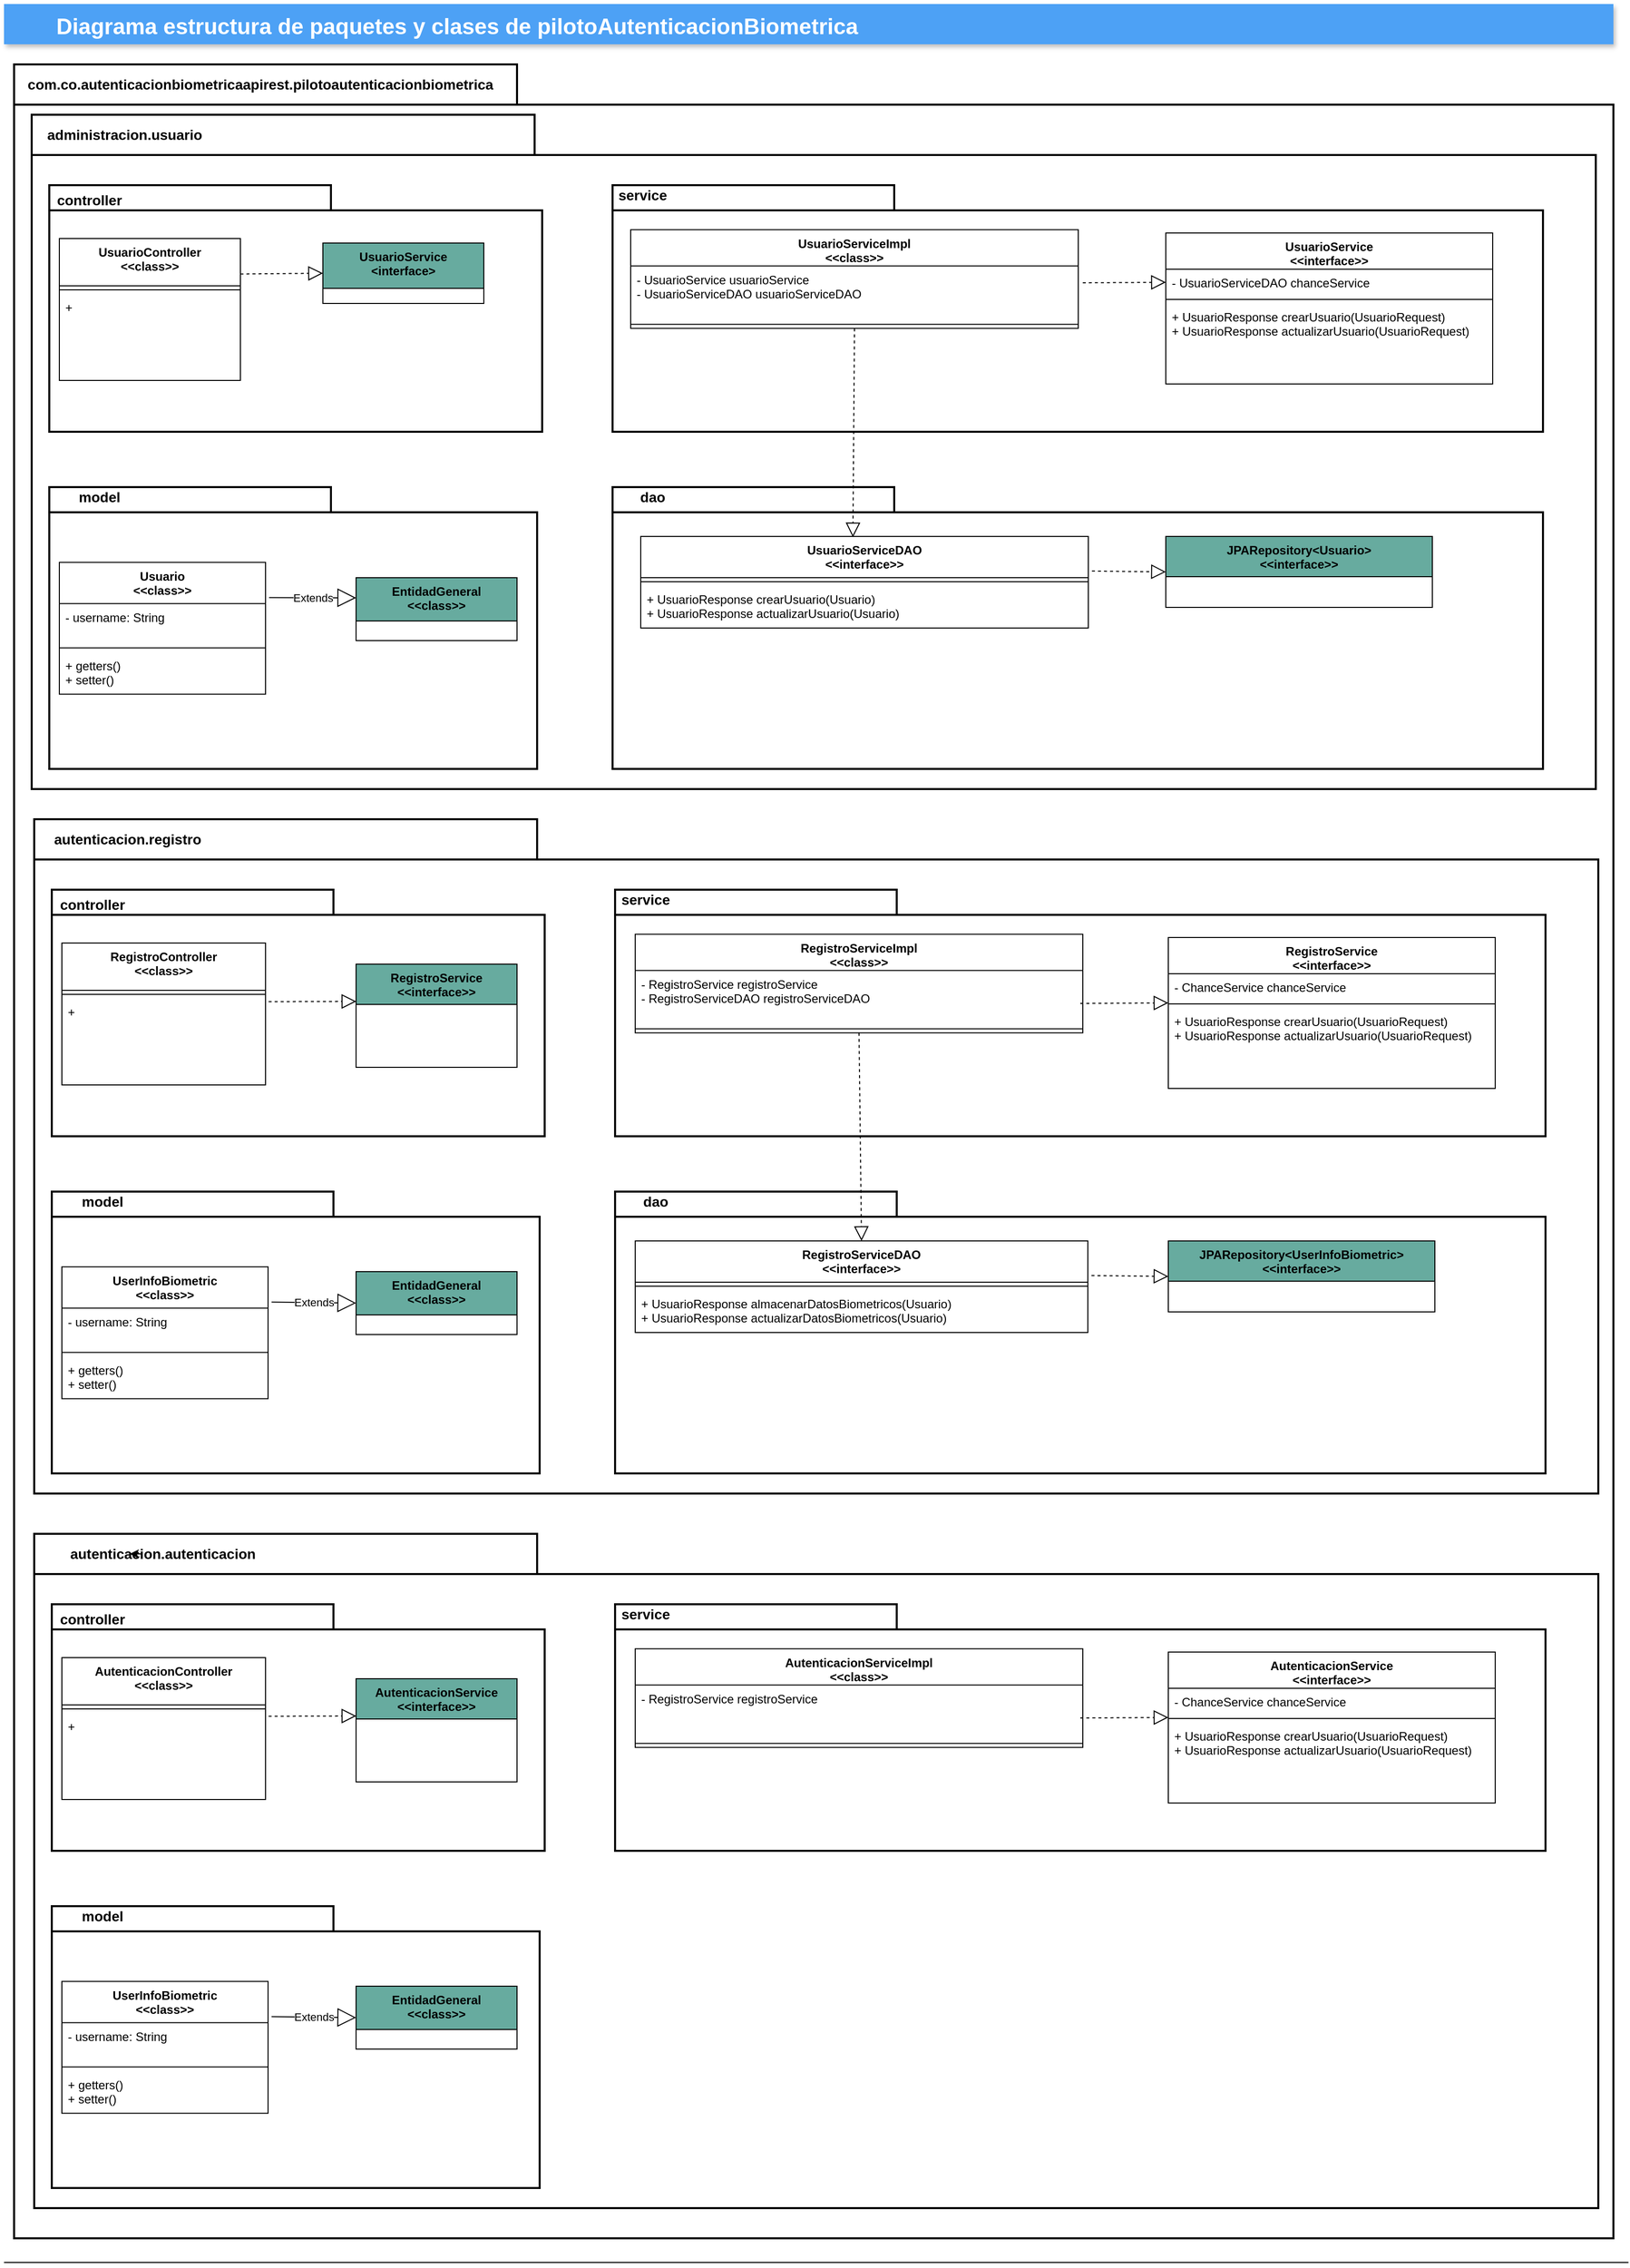 <mxfile version="15.0.3" type="github">
  <diagram id="C5RBs43oDa-KdzZeNtuy" name="Page-1">
    <mxGraphModel dx="2274" dy="750" grid="1" gridSize="10" guides="1" tooltips="1" connect="1" arrows="1" fold="1" page="1" pageScale="1" pageWidth="827" pageHeight="1169" math="0" shadow="0">
      <root>
        <mxCell id="WIyWlLk6GJQsqaUBKTNV-0" />
        <mxCell id="WIyWlLk6GJQsqaUBKTNV-1" parent="WIyWlLk6GJQsqaUBKTNV-0" />
        <mxCell id="ZkG7YZKgN6aRXEiA2xdE-0" value="" style="shape=folder;tabWidth=500;tabHeight=40;tabPosition=left;strokeWidth=2;html=1;whiteSpace=wrap;align=center;" vertex="1" parent="WIyWlLk6GJQsqaUBKTNV-1">
          <mxGeometry x="-800" y="90" width="1590" height="2160" as="geometry" />
        </mxCell>
        <mxCell id="ZkG7YZKgN6aRXEiA2xdE-43" value="" style="shape=folder;tabWidth=500;tabHeight=40;tabPosition=left;strokeWidth=2;html=1;whiteSpace=wrap;align=center;" vertex="1" parent="WIyWlLk6GJQsqaUBKTNV-1">
          <mxGeometry x="-782.5" y="140" width="1555" height="670" as="geometry" />
        </mxCell>
        <mxCell id="ZkG7YZKgN6aRXEiA2xdE-1" value="&lt;b&gt;&lt;font style=&quot;font-size: 14px&quot;&gt;com.&lt;/font&gt;&lt;/b&gt;&lt;font&gt;&lt;b style=&quot;font-size: 14px&quot;&gt;co.autenticacionbiometricaapirest.&lt;/b&gt;&lt;span style=&quot;font-size: 14px&quot;&gt;&lt;b&gt;pilotoautenticacionbiometrica&lt;/b&gt;&lt;/span&gt;&lt;/font&gt;" style="text;html=1;strokeColor=none;fillColor=none;align=center;verticalAlign=middle;whiteSpace=wrap;rounded=0;" vertex="1" parent="WIyWlLk6GJQsqaUBKTNV-1">
          <mxGeometry x="-575" y="100" width="40" height="20" as="geometry" />
        </mxCell>
        <mxCell id="ZkG7YZKgN6aRXEiA2xdE-2" value="" style="shape=folder;tabWidth=280;tabHeight=25;tabPosition=left;strokeWidth=2;html=1;whiteSpace=wrap;align=center;" vertex="1" parent="WIyWlLk6GJQsqaUBKTNV-1">
          <mxGeometry x="-765" y="210" width="490" height="245" as="geometry" />
        </mxCell>
        <mxCell id="ZkG7YZKgN6aRXEiA2xdE-3" value="&lt;b&gt;&lt;font style=&quot;font-size: 14px&quot;&gt;controller&lt;/font&gt;&lt;/b&gt;" style="text;html=1;strokeColor=none;fillColor=none;align=center;verticalAlign=middle;whiteSpace=wrap;rounded=0;" vertex="1" parent="WIyWlLk6GJQsqaUBKTNV-1">
          <mxGeometry x="-745" y="215" width="40" height="20" as="geometry" />
        </mxCell>
        <mxCell id="ZkG7YZKgN6aRXEiA2xdE-4" value="" style="shape=folder;tabWidth=280;tabHeight=25;tabPosition=left;strokeWidth=2;html=1;whiteSpace=wrap;align=center;" vertex="1" parent="WIyWlLk6GJQsqaUBKTNV-1">
          <mxGeometry x="-765" y="510" width="485" height="280" as="geometry" />
        </mxCell>
        <mxCell id="ZkG7YZKgN6aRXEiA2xdE-5" value="&lt;b&gt;&lt;font style=&quot;font-size: 14px&quot;&gt;model&lt;/font&gt;&lt;/b&gt;" style="text;html=1;strokeColor=none;fillColor=none;align=center;verticalAlign=middle;whiteSpace=wrap;rounded=0;" vertex="1" parent="WIyWlLk6GJQsqaUBKTNV-1">
          <mxGeometry x="-735" y="510" width="40" height="20" as="geometry" />
        </mxCell>
        <mxCell id="ZkG7YZKgN6aRXEiA2xdE-6" value="" style="shape=folder;tabWidth=280;tabHeight=25;tabPosition=left;strokeWidth=2;html=1;whiteSpace=wrap;align=center;" vertex="1" parent="WIyWlLk6GJQsqaUBKTNV-1">
          <mxGeometry x="-205" y="210" width="925" height="245" as="geometry" />
        </mxCell>
        <mxCell id="ZkG7YZKgN6aRXEiA2xdE-7" value="&lt;b&gt;&lt;font style=&quot;font-size: 14px&quot;&gt;service&lt;/font&gt;&lt;/b&gt;" style="text;html=1;strokeColor=none;fillColor=none;align=center;verticalAlign=middle;whiteSpace=wrap;rounded=0;" vertex="1" parent="WIyWlLk6GJQsqaUBKTNV-1">
          <mxGeometry x="-195" y="210" width="40" height="20" as="geometry" />
        </mxCell>
        <mxCell id="ZkG7YZKgN6aRXEiA2xdE-8" value="" style="shape=folder;tabWidth=280;tabHeight=25;tabPosition=left;strokeWidth=2;html=1;whiteSpace=wrap;align=center;" vertex="1" parent="WIyWlLk6GJQsqaUBKTNV-1">
          <mxGeometry x="-205" y="510" width="925" height="280" as="geometry" />
        </mxCell>
        <mxCell id="ZkG7YZKgN6aRXEiA2xdE-9" value="&lt;b&gt;&lt;font style=&quot;font-size: 14px&quot;&gt;dao&lt;/font&gt;&lt;/b&gt;" style="text;html=1;strokeColor=none;fillColor=none;align=center;verticalAlign=middle;whiteSpace=wrap;rounded=0;" vertex="1" parent="WIyWlLk6GJQsqaUBKTNV-1">
          <mxGeometry x="-185" y="510" width="40" height="20" as="geometry" />
        </mxCell>
        <mxCell id="ZkG7YZKgN6aRXEiA2xdE-10" value="UsuarioController&#xa;&lt;&lt;class&gt;&gt;" style="swimlane;fontStyle=1;align=center;verticalAlign=top;childLayout=stackLayout;horizontal=1;startSize=47;horizontalStack=0;resizeParent=1;resizeParentMax=0;resizeLast=0;collapsible=1;marginBottom=0;" vertex="1" parent="WIyWlLk6GJQsqaUBKTNV-1">
          <mxGeometry x="-755" y="263" width="180" height="141" as="geometry" />
        </mxCell>
        <mxCell id="ZkG7YZKgN6aRXEiA2xdE-11" value="" style="line;strokeWidth=1;fillColor=none;align=left;verticalAlign=middle;spacingTop=-1;spacingLeft=3;spacingRight=3;rotatable=0;labelPosition=right;points=[];portConstraint=eastwest;" vertex="1" parent="ZkG7YZKgN6aRXEiA2xdE-10">
          <mxGeometry y="47" width="180" height="8" as="geometry" />
        </mxCell>
        <mxCell id="ZkG7YZKgN6aRXEiA2xdE-12" value="+" style="text;strokeColor=none;fillColor=none;align=left;verticalAlign=top;spacingLeft=4;spacingRight=4;overflow=hidden;rotatable=0;points=[[0,0.5],[1,0.5]];portConstraint=eastwest;" vertex="1" parent="ZkG7YZKgN6aRXEiA2xdE-10">
          <mxGeometry y="55" width="180" height="86" as="geometry" />
        </mxCell>
        <mxCell id="ZkG7YZKgN6aRXEiA2xdE-14" value="UsuarioService&#xa;&lt;interface&gt;" style="swimlane;fontStyle=1;align=center;verticalAlign=top;childLayout=stackLayout;horizontal=1;startSize=45;horizontalStack=0;resizeParent=1;resizeParentMax=0;resizeLast=0;collapsible=1;marginBottom=0;fillColor=#67AB9F;" vertex="1" parent="WIyWlLk6GJQsqaUBKTNV-1">
          <mxGeometry x="-493" y="267.5" width="160" height="60" as="geometry" />
        </mxCell>
        <mxCell id="ZkG7YZKgN6aRXEiA2xdE-18" value="Extends" style="endArrow=block;endSize=16;endFill=0;html=1;entryX=0;entryY=0.5;entryDx=0;entryDy=0;exitX=1.017;exitY=0.267;exitDx=0;exitDy=0;exitPerimeter=0;startArrow=none;" edge="1" parent="WIyWlLk6GJQsqaUBKTNV-1" source="ZkG7YZKgN6aRXEiA2xdE-54">
          <mxGeometry width="160" relative="1" as="geometry">
            <mxPoint x="-571.94" y="640.282" as="sourcePoint" />
            <mxPoint x="-460" y="620" as="targetPoint" />
          </mxGeometry>
        </mxCell>
        <mxCell id="ZkG7YZKgN6aRXEiA2xdE-27" value="UsuarioServiceImpl&#xa;&lt;&lt;class&gt;&gt;" style="swimlane;fontStyle=1;align=center;verticalAlign=top;childLayout=stackLayout;horizontal=1;startSize=36;horizontalStack=0;resizeParent=1;resizeParentMax=0;resizeLast=0;collapsible=1;marginBottom=0;fillColor=#FFFFFF;" vertex="1" parent="WIyWlLk6GJQsqaUBKTNV-1">
          <mxGeometry x="-187" y="254.25" width="445" height="98" as="geometry" />
        </mxCell>
        <mxCell id="ZkG7YZKgN6aRXEiA2xdE-28" value="- UsuarioService usuarioService&#xa;- UsuarioServiceDAO usuarioServiceDAO" style="text;strokeColor=none;fillColor=none;align=left;verticalAlign=top;spacingLeft=4;spacingRight=4;overflow=hidden;rotatable=0;points=[[0,0.5],[1,0.5]];portConstraint=eastwest;" vertex="1" parent="ZkG7YZKgN6aRXEiA2xdE-27">
          <mxGeometry y="36" width="445" height="54" as="geometry" />
        </mxCell>
        <mxCell id="ZkG7YZKgN6aRXEiA2xdE-29" value="" style="line;strokeWidth=1;fillColor=none;align=left;verticalAlign=middle;spacingTop=-1;spacingLeft=3;spacingRight=3;rotatable=0;labelPosition=right;points=[];portConstraint=eastwest;" vertex="1" parent="ZkG7YZKgN6aRXEiA2xdE-27">
          <mxGeometry y="90" width="445" height="8" as="geometry" />
        </mxCell>
        <mxCell id="ZkG7YZKgN6aRXEiA2xdE-33" value="Diagrama estructura de paquetes y clases de pilotoAutenticacionBiometrica" style="fillColor=#4DA1F5;strokeColor=none;shadow=1;gradientColor=none;fontSize=22;align=left;spacingLeft=50;fontColor=#ffffff;fontStyle=1" vertex="1" parent="WIyWlLk6GJQsqaUBKTNV-1">
          <mxGeometry x="-810" y="30" width="1600" height="40" as="geometry" />
        </mxCell>
        <mxCell id="ZkG7YZKgN6aRXEiA2xdE-34" value="" style="line;strokeWidth=1;fillColor=none;align=left;verticalAlign=middle;spacingTop=-1;spacingLeft=3;spacingRight=3;rotatable=0;labelPosition=right;points=[];portConstraint=eastwest;" vertex="1" parent="WIyWlLk6GJQsqaUBKTNV-1">
          <mxGeometry x="-810" y="2270" width="1615" height="8" as="geometry" />
        </mxCell>
        <mxCell id="ZkG7YZKgN6aRXEiA2xdE-35" value="UsuarioServiceDAO&#xa;&lt;&lt;interface&gt;&gt;" style="swimlane;fontStyle=1;align=center;verticalAlign=top;childLayout=stackLayout;horizontal=1;startSize=41;horizontalStack=0;resizeParent=1;resizeParentMax=0;resizeLast=0;collapsible=1;marginBottom=0;fillColor=#FFFFFF;" vertex="1" parent="WIyWlLk6GJQsqaUBKTNV-1">
          <mxGeometry x="-177" y="559" width="445" height="91" as="geometry" />
        </mxCell>
        <mxCell id="ZkG7YZKgN6aRXEiA2xdE-37" value="" style="line;strokeWidth=1;fillColor=none;align=left;verticalAlign=middle;spacingTop=-1;spacingLeft=3;spacingRight=3;rotatable=0;labelPosition=right;points=[];portConstraint=eastwest;" vertex="1" parent="ZkG7YZKgN6aRXEiA2xdE-35">
          <mxGeometry y="41" width="445" height="8" as="geometry" />
        </mxCell>
        <mxCell id="ZkG7YZKgN6aRXEiA2xdE-38" value="+ UsuarioResponse crearUsuario(Usuario)&#xa;+ UsuarioResponse actualizarUsuario(Usuario)" style="text;strokeColor=none;fillColor=none;align=left;verticalAlign=top;spacingLeft=4;spacingRight=4;overflow=hidden;rotatable=0;points=[[0,0.5],[1,0.5]];portConstraint=eastwest;" vertex="1" parent="ZkG7YZKgN6aRXEiA2xdE-35">
          <mxGeometry y="49" width="445" height="42" as="geometry" />
        </mxCell>
        <mxCell id="ZkG7YZKgN6aRXEiA2xdE-40" value="JPARepository&lt;Usuario&gt;&#xa;&lt;&lt;interface&gt;&gt;" style="swimlane;fontStyle=1;align=center;verticalAlign=top;childLayout=stackLayout;horizontal=1;startSize=40;horizontalStack=0;resizeParent=1;resizeParentMax=0;resizeLast=0;collapsible=1;marginBottom=0;fillColor=#67AB9F;" vertex="1" parent="WIyWlLk6GJQsqaUBKTNV-1">
          <mxGeometry x="345" y="559" width="265" height="70.5" as="geometry" />
        </mxCell>
        <mxCell id="ZkG7YZKgN6aRXEiA2xdE-44" value="&lt;span style=&quot;font-size: 14px&quot;&gt;&lt;b&gt;administracion.usuario&lt;/b&gt;&lt;/span&gt;" style="text;html=1;strokeColor=none;fillColor=none;align=center;verticalAlign=middle;whiteSpace=wrap;rounded=0;" vertex="1" parent="WIyWlLk6GJQsqaUBKTNV-1">
          <mxGeometry x="-710" y="150" width="40" height="20" as="geometry" />
        </mxCell>
        <mxCell id="ZkG7YZKgN6aRXEiA2xdE-48" value="" style="endArrow=block;dashed=1;endFill=0;endSize=12;html=1;exitX=1.01;exitY=0.31;exitDx=0;exitDy=0;entryX=0;entryY=0.5;entryDx=0;entryDy=0;exitPerimeter=0;" edge="1" parent="WIyWlLk6GJQsqaUBKTNV-1" source="ZkG7YZKgN6aRXEiA2xdE-28" target="ZkG7YZKgN6aRXEiA2xdE-50">
          <mxGeometry width="160" relative="1" as="geometry">
            <mxPoint x="380" y="350" as="sourcePoint" />
            <mxPoint x="370" y="320" as="targetPoint" />
          </mxGeometry>
        </mxCell>
        <mxCell id="ZkG7YZKgN6aRXEiA2xdE-49" value="UsuarioService&#xa;&lt;&lt;interface&gt;&gt;" style="swimlane;fontStyle=1;align=center;verticalAlign=top;childLayout=stackLayout;horizontal=1;startSize=36;horizontalStack=0;resizeParent=1;resizeParentMax=0;resizeLast=0;collapsible=1;marginBottom=0;fillColor=#FFFFFF;" vertex="1" parent="WIyWlLk6GJQsqaUBKTNV-1">
          <mxGeometry x="345" y="257.5" width="325" height="150" as="geometry" />
        </mxCell>
        <mxCell id="ZkG7YZKgN6aRXEiA2xdE-50" value="- UsuarioServiceDAO chanceService" style="text;strokeColor=none;fillColor=none;align=left;verticalAlign=top;spacingLeft=4;spacingRight=4;overflow=hidden;rotatable=0;points=[[0,0.5],[1,0.5]];portConstraint=eastwest;" vertex="1" parent="ZkG7YZKgN6aRXEiA2xdE-49">
          <mxGeometry y="36" width="325" height="26" as="geometry" />
        </mxCell>
        <mxCell id="ZkG7YZKgN6aRXEiA2xdE-51" value="" style="line;strokeWidth=1;fillColor=none;align=left;verticalAlign=middle;spacingTop=-1;spacingLeft=3;spacingRight=3;rotatable=0;labelPosition=right;points=[];portConstraint=eastwest;" vertex="1" parent="ZkG7YZKgN6aRXEiA2xdE-49">
          <mxGeometry y="62" width="325" height="8" as="geometry" />
        </mxCell>
        <mxCell id="ZkG7YZKgN6aRXEiA2xdE-52" value="+ UsuarioResponse crearUsuario(UsuarioRequest)&#xa;+ UsuarioResponse actualizarUsuario(UsuarioRequest)" style="text;strokeColor=none;fillColor=none;align=left;verticalAlign=top;spacingLeft=4;spacingRight=4;overflow=hidden;rotatable=0;points=[[0,0.5],[1,0.5]];portConstraint=eastwest;" vertex="1" parent="ZkG7YZKgN6aRXEiA2xdE-49">
          <mxGeometry y="70" width="325" height="80" as="geometry" />
        </mxCell>
        <mxCell id="ZkG7YZKgN6aRXEiA2xdE-53" value="" style="endArrow=block;dashed=1;endFill=0;endSize=12;html=1;exitX=1.008;exitY=0.378;exitDx=0;exitDy=0;entryX=0;entryY=0.5;entryDx=0;entryDy=0;exitPerimeter=0;" edge="1" parent="WIyWlLk6GJQsqaUBKTNV-1" source="ZkG7YZKgN6aRXEiA2xdE-35" target="ZkG7YZKgN6aRXEiA2xdE-40">
          <mxGeometry width="160" relative="1" as="geometry">
            <mxPoint x="260" y="620" as="sourcePoint" />
            <mxPoint x="375" y="586.88" as="targetPoint" />
          </mxGeometry>
        </mxCell>
        <mxCell id="ZkG7YZKgN6aRXEiA2xdE-54" value="Usuario&#xa;&lt;&lt;class&gt;&gt;" style="swimlane;fontStyle=1;align=center;verticalAlign=top;childLayout=stackLayout;horizontal=1;startSize=41;horizontalStack=0;resizeParent=1;resizeParentMax=0;resizeLast=0;collapsible=1;marginBottom=0;fillColor=#FFFFFF;" vertex="1" parent="WIyWlLk6GJQsqaUBKTNV-1">
          <mxGeometry x="-755" y="584.75" width="205" height="131" as="geometry" />
        </mxCell>
        <mxCell id="ZkG7YZKgN6aRXEiA2xdE-55" value="- username: String" style="text;strokeColor=none;fillColor=none;align=left;verticalAlign=top;spacingLeft=4;spacingRight=4;overflow=hidden;rotatable=0;points=[[0,0.5],[1,0.5]];portConstraint=eastwest;" vertex="1" parent="ZkG7YZKgN6aRXEiA2xdE-54">
          <mxGeometry y="41" width="205" height="40" as="geometry" />
        </mxCell>
        <mxCell id="ZkG7YZKgN6aRXEiA2xdE-56" value="" style="line;strokeWidth=1;fillColor=none;align=left;verticalAlign=middle;spacingTop=-1;spacingLeft=3;spacingRight=3;rotatable=0;labelPosition=right;points=[];portConstraint=eastwest;" vertex="1" parent="ZkG7YZKgN6aRXEiA2xdE-54">
          <mxGeometry y="81" width="205" height="8" as="geometry" />
        </mxCell>
        <mxCell id="ZkG7YZKgN6aRXEiA2xdE-57" value="+ getters()&#xa;+ setter()" style="text;strokeColor=none;fillColor=none;align=left;verticalAlign=top;spacingLeft=4;spacingRight=4;overflow=hidden;rotatable=0;points=[[0,0.5],[1,0.5]];portConstraint=eastwest;" vertex="1" parent="ZkG7YZKgN6aRXEiA2xdE-54">
          <mxGeometry y="89" width="205" height="42" as="geometry" />
        </mxCell>
        <mxCell id="ZkG7YZKgN6aRXEiA2xdE-59" value="" style="shape=folder;tabWidth=500;tabHeight=40;tabPosition=left;strokeWidth=2;html=1;whiteSpace=wrap;align=center;" vertex="1" parent="WIyWlLk6GJQsqaUBKTNV-1">
          <mxGeometry x="-780" y="840" width="1555" height="670" as="geometry" />
        </mxCell>
        <mxCell id="ZkG7YZKgN6aRXEiA2xdE-60" value="" style="shape=folder;tabWidth=280;tabHeight=25;tabPosition=left;strokeWidth=2;html=1;whiteSpace=wrap;align=center;" vertex="1" parent="WIyWlLk6GJQsqaUBKTNV-1">
          <mxGeometry x="-762.5" y="910" width="490" height="245" as="geometry" />
        </mxCell>
        <mxCell id="ZkG7YZKgN6aRXEiA2xdE-61" value="&lt;b&gt;&lt;font style=&quot;font-size: 14px&quot;&gt;controller&lt;/font&gt;&lt;/b&gt;" style="text;html=1;strokeColor=none;fillColor=none;align=center;verticalAlign=middle;whiteSpace=wrap;rounded=0;" vertex="1" parent="WIyWlLk6GJQsqaUBKTNV-1">
          <mxGeometry x="-742.5" y="915" width="40" height="20" as="geometry" />
        </mxCell>
        <mxCell id="ZkG7YZKgN6aRXEiA2xdE-62" value="" style="shape=folder;tabWidth=280;tabHeight=25;tabPosition=left;strokeWidth=2;html=1;whiteSpace=wrap;align=center;" vertex="1" parent="WIyWlLk6GJQsqaUBKTNV-1">
          <mxGeometry x="-762.5" y="1210" width="485" height="280" as="geometry" />
        </mxCell>
        <mxCell id="ZkG7YZKgN6aRXEiA2xdE-63" value="&lt;b&gt;&lt;font style=&quot;font-size: 14px&quot;&gt;model&lt;/font&gt;&lt;/b&gt;" style="text;html=1;strokeColor=none;fillColor=none;align=center;verticalAlign=middle;whiteSpace=wrap;rounded=0;" vertex="1" parent="WIyWlLk6GJQsqaUBKTNV-1">
          <mxGeometry x="-732.5" y="1210" width="40" height="20" as="geometry" />
        </mxCell>
        <mxCell id="ZkG7YZKgN6aRXEiA2xdE-64" value="" style="shape=folder;tabWidth=280;tabHeight=25;tabPosition=left;strokeWidth=2;html=1;whiteSpace=wrap;align=center;" vertex="1" parent="WIyWlLk6GJQsqaUBKTNV-1">
          <mxGeometry x="-202.5" y="910" width="925" height="245" as="geometry" />
        </mxCell>
        <mxCell id="ZkG7YZKgN6aRXEiA2xdE-65" value="&lt;b&gt;&lt;font style=&quot;font-size: 14px&quot;&gt;service&lt;/font&gt;&lt;/b&gt;" style="text;html=1;strokeColor=none;fillColor=none;align=center;verticalAlign=middle;whiteSpace=wrap;rounded=0;" vertex="1" parent="WIyWlLk6GJQsqaUBKTNV-1">
          <mxGeometry x="-192.5" y="910" width="40" height="20" as="geometry" />
        </mxCell>
        <mxCell id="ZkG7YZKgN6aRXEiA2xdE-66" value="" style="shape=folder;tabWidth=280;tabHeight=25;tabPosition=left;strokeWidth=2;html=1;whiteSpace=wrap;align=center;" vertex="1" parent="WIyWlLk6GJQsqaUBKTNV-1">
          <mxGeometry x="-202.5" y="1210" width="925" height="280" as="geometry" />
        </mxCell>
        <mxCell id="ZkG7YZKgN6aRXEiA2xdE-67" value="&lt;b&gt;&lt;font style=&quot;font-size: 14px&quot;&gt;dao&lt;/font&gt;&lt;/b&gt;" style="text;html=1;strokeColor=none;fillColor=none;align=center;verticalAlign=middle;whiteSpace=wrap;rounded=0;" vertex="1" parent="WIyWlLk6GJQsqaUBKTNV-1">
          <mxGeometry x="-182.5" y="1210" width="40" height="20" as="geometry" />
        </mxCell>
        <mxCell id="ZkG7YZKgN6aRXEiA2xdE-68" value="RegistroController&#xa;&lt;&lt;class&gt;&gt;" style="swimlane;fontStyle=1;align=center;verticalAlign=top;childLayout=stackLayout;horizontal=1;startSize=47;horizontalStack=0;resizeParent=1;resizeParentMax=0;resizeLast=0;collapsible=1;marginBottom=0;" vertex="1" parent="WIyWlLk6GJQsqaUBKTNV-1">
          <mxGeometry x="-752.5" y="963" width="202.5" height="141" as="geometry" />
        </mxCell>
        <mxCell id="ZkG7YZKgN6aRXEiA2xdE-69" value="" style="line;strokeWidth=1;fillColor=none;align=left;verticalAlign=middle;spacingTop=-1;spacingLeft=3;spacingRight=3;rotatable=0;labelPosition=right;points=[];portConstraint=eastwest;" vertex="1" parent="ZkG7YZKgN6aRXEiA2xdE-68">
          <mxGeometry y="47" width="202.5" height="8" as="geometry" />
        </mxCell>
        <mxCell id="ZkG7YZKgN6aRXEiA2xdE-70" value="+" style="text;strokeColor=none;fillColor=none;align=left;verticalAlign=top;spacingLeft=4;spacingRight=4;overflow=hidden;rotatable=0;points=[[0,0.5],[1,0.5]];portConstraint=eastwest;" vertex="1" parent="ZkG7YZKgN6aRXEiA2xdE-68">
          <mxGeometry y="55" width="202.5" height="86" as="geometry" />
        </mxCell>
        <mxCell id="ZkG7YZKgN6aRXEiA2xdE-73" value="Extends" style="endArrow=block;endSize=16;endFill=0;html=1;entryX=0;entryY=0.5;entryDx=0;entryDy=0;exitX=1.017;exitY=0.267;exitDx=0;exitDy=0;exitPerimeter=0;startArrow=none;" edge="1" parent="WIyWlLk6GJQsqaUBKTNV-1" source="ZkG7YZKgN6aRXEiA2xdE-89" target="ZkG7YZKgN6aRXEiA2xdE-74">
          <mxGeometry width="160" relative="1" as="geometry">
            <mxPoint x="-569.44" y="1340.282" as="sourcePoint" />
            <mxPoint x="-441.5" y="1311.5" as="targetPoint" />
          </mxGeometry>
        </mxCell>
        <mxCell id="ZkG7YZKgN6aRXEiA2xdE-74" value="EntidadGeneral&#xa;&lt;&lt;class&gt;&gt;" style="swimlane;fontStyle=1;align=center;verticalAlign=top;childLayout=stackLayout;horizontal=1;startSize=43;horizontalStack=0;resizeParent=1;resizeParentMax=0;resizeLast=0;collapsible=1;marginBottom=0;fillColor=#67AB9F;" vertex="1" parent="WIyWlLk6GJQsqaUBKTNV-1">
          <mxGeometry x="-460" y="1289.5" width="160" height="62.5" as="geometry" />
        </mxCell>
        <mxCell id="ZkG7YZKgN6aRXEiA2xdE-75" value="RegistroServiceImpl&#xa;&lt;&lt;class&gt;&gt;" style="swimlane;fontStyle=1;align=center;verticalAlign=top;childLayout=stackLayout;horizontal=1;startSize=36;horizontalStack=0;resizeParent=1;resizeParentMax=0;resizeLast=0;collapsible=1;marginBottom=0;fillColor=#FFFFFF;" vertex="1" parent="WIyWlLk6GJQsqaUBKTNV-1">
          <mxGeometry x="-182.5" y="954.25" width="445" height="98" as="geometry" />
        </mxCell>
        <mxCell id="ZkG7YZKgN6aRXEiA2xdE-76" value="- RegistroService registroService&#xa;- RegistroServiceDAO registroServiceDAO" style="text;strokeColor=none;fillColor=none;align=left;verticalAlign=top;spacingLeft=4;spacingRight=4;overflow=hidden;rotatable=0;points=[[0,0.5],[1,0.5]];portConstraint=eastwest;" vertex="1" parent="ZkG7YZKgN6aRXEiA2xdE-75">
          <mxGeometry y="36" width="445" height="54" as="geometry" />
        </mxCell>
        <mxCell id="ZkG7YZKgN6aRXEiA2xdE-77" value="" style="line;strokeWidth=1;fillColor=none;align=left;verticalAlign=middle;spacingTop=-1;spacingLeft=3;spacingRight=3;rotatable=0;labelPosition=right;points=[];portConstraint=eastwest;" vertex="1" parent="ZkG7YZKgN6aRXEiA2xdE-75">
          <mxGeometry y="90" width="445" height="8" as="geometry" />
        </mxCell>
        <mxCell id="ZkG7YZKgN6aRXEiA2xdE-78" value="RegistroServiceDAO&#xa;&lt;&lt;interface&gt;&gt;" style="swimlane;fontStyle=1;align=center;verticalAlign=top;childLayout=stackLayout;horizontal=1;startSize=41;horizontalStack=0;resizeParent=1;resizeParentMax=0;resizeLast=0;collapsible=1;marginBottom=0;fillColor=#FFFFFF;" vertex="1" parent="WIyWlLk6GJQsqaUBKTNV-1">
          <mxGeometry x="-182.5" y="1259" width="450" height="91" as="geometry" />
        </mxCell>
        <mxCell id="ZkG7YZKgN6aRXEiA2xdE-79" value="" style="line;strokeWidth=1;fillColor=none;align=left;verticalAlign=middle;spacingTop=-1;spacingLeft=3;spacingRight=3;rotatable=0;labelPosition=right;points=[];portConstraint=eastwest;" vertex="1" parent="ZkG7YZKgN6aRXEiA2xdE-78">
          <mxGeometry y="41" width="450" height="8" as="geometry" />
        </mxCell>
        <mxCell id="ZkG7YZKgN6aRXEiA2xdE-80" value="+ UsuarioResponse almacenarDatosBiometricos(Usuario)&#xa;+ UsuarioResponse actualizarDatosBiometricos(Usuario)" style="text;strokeColor=none;fillColor=none;align=left;verticalAlign=top;spacingLeft=4;spacingRight=4;overflow=hidden;rotatable=0;points=[[0,0.5],[1,0.5]];portConstraint=eastwest;" vertex="1" parent="ZkG7YZKgN6aRXEiA2xdE-78">
          <mxGeometry y="49" width="450" height="42" as="geometry" />
        </mxCell>
        <mxCell id="ZkG7YZKgN6aRXEiA2xdE-81" value="JPARepository&lt;UserInfoBiometric&gt;&#xa;&lt;&lt;interface&gt;&gt;" style="swimlane;fontStyle=1;align=center;verticalAlign=top;childLayout=stackLayout;horizontal=1;startSize=40;horizontalStack=0;resizeParent=1;resizeParentMax=0;resizeLast=0;collapsible=1;marginBottom=0;fillColor=#67AB9F;" vertex="1" parent="WIyWlLk6GJQsqaUBKTNV-1">
          <mxGeometry x="347.5" y="1259" width="265" height="70.5" as="geometry" />
        </mxCell>
        <mxCell id="ZkG7YZKgN6aRXEiA2xdE-82" value="&lt;span style=&quot;font-size: 14px&quot;&gt;&lt;b&gt;autenticacion.registro&lt;/b&gt;&lt;/span&gt;" style="text;html=1;strokeColor=none;fillColor=none;align=center;verticalAlign=middle;whiteSpace=wrap;rounded=0;" vertex="1" parent="WIyWlLk6GJQsqaUBKTNV-1">
          <mxGeometry x="-707.5" y="850" width="40" height="20" as="geometry" />
        </mxCell>
        <mxCell id="ZkG7YZKgN6aRXEiA2xdE-83" value="" style="endArrow=block;dashed=1;endFill=0;endSize=12;html=1;entryX=0;entryY=0.5;entryDx=0;entryDy=0;" edge="1" parent="WIyWlLk6GJQsqaUBKTNV-1">
          <mxGeometry width="160" relative="1" as="geometry">
            <mxPoint x="260" y="1023" as="sourcePoint" />
            <mxPoint x="347.5" y="1022.5" as="targetPoint" />
          </mxGeometry>
        </mxCell>
        <mxCell id="ZkG7YZKgN6aRXEiA2xdE-84" value="RegistroService&#xa;&lt;&lt;interface&gt;&gt;" style="swimlane;fontStyle=1;align=center;verticalAlign=top;childLayout=stackLayout;horizontal=1;startSize=36;horizontalStack=0;resizeParent=1;resizeParentMax=0;resizeLast=0;collapsible=1;marginBottom=0;fillColor=#FFFFFF;" vertex="1" parent="WIyWlLk6GJQsqaUBKTNV-1">
          <mxGeometry x="347.5" y="957.5" width="325" height="150" as="geometry" />
        </mxCell>
        <mxCell id="ZkG7YZKgN6aRXEiA2xdE-85" value="- ChanceService chanceService" style="text;strokeColor=none;fillColor=none;align=left;verticalAlign=top;spacingLeft=4;spacingRight=4;overflow=hidden;rotatable=0;points=[[0,0.5],[1,0.5]];portConstraint=eastwest;" vertex="1" parent="ZkG7YZKgN6aRXEiA2xdE-84">
          <mxGeometry y="36" width="325" height="26" as="geometry" />
        </mxCell>
        <mxCell id="ZkG7YZKgN6aRXEiA2xdE-86" value="" style="line;strokeWidth=1;fillColor=none;align=left;verticalAlign=middle;spacingTop=-1;spacingLeft=3;spacingRight=3;rotatable=0;labelPosition=right;points=[];portConstraint=eastwest;" vertex="1" parent="ZkG7YZKgN6aRXEiA2xdE-84">
          <mxGeometry y="62" width="325" height="8" as="geometry" />
        </mxCell>
        <mxCell id="ZkG7YZKgN6aRXEiA2xdE-87" value="+ UsuarioResponse crearUsuario(UsuarioRequest)&#xa;+ UsuarioResponse actualizarUsuario(UsuarioRequest)" style="text;strokeColor=none;fillColor=none;align=left;verticalAlign=top;spacingLeft=4;spacingRight=4;overflow=hidden;rotatable=0;points=[[0,0.5],[1,0.5]];portConstraint=eastwest;" vertex="1" parent="ZkG7YZKgN6aRXEiA2xdE-84">
          <mxGeometry y="70" width="325" height="80" as="geometry" />
        </mxCell>
        <mxCell id="ZkG7YZKgN6aRXEiA2xdE-88" value="" style="endArrow=block;dashed=1;endFill=0;endSize=12;html=1;exitX=1.008;exitY=0.378;exitDx=0;exitDy=0;entryX=0;entryY=0.5;entryDx=0;entryDy=0;exitPerimeter=0;" edge="1" parent="WIyWlLk6GJQsqaUBKTNV-1" source="ZkG7YZKgN6aRXEiA2xdE-78" target="ZkG7YZKgN6aRXEiA2xdE-81">
          <mxGeometry width="160" relative="1" as="geometry">
            <mxPoint x="262.5" y="1320" as="sourcePoint" />
            <mxPoint x="377.5" y="1286.88" as="targetPoint" />
          </mxGeometry>
        </mxCell>
        <mxCell id="ZkG7YZKgN6aRXEiA2xdE-89" value="UserInfoBiometric&#xa;&lt;&lt;class&gt;&gt;" style="swimlane;fontStyle=1;align=center;verticalAlign=top;childLayout=stackLayout;horizontal=1;startSize=41;horizontalStack=0;resizeParent=1;resizeParentMax=0;resizeLast=0;collapsible=1;marginBottom=0;fillColor=#FFFFFF;" vertex="1" parent="WIyWlLk6GJQsqaUBKTNV-1">
          <mxGeometry x="-752.5" y="1284.75" width="205" height="131" as="geometry" />
        </mxCell>
        <mxCell id="ZkG7YZKgN6aRXEiA2xdE-90" value="- username: String" style="text;strokeColor=none;fillColor=none;align=left;verticalAlign=top;spacingLeft=4;spacingRight=4;overflow=hidden;rotatable=0;points=[[0,0.5],[1,0.5]];portConstraint=eastwest;" vertex="1" parent="ZkG7YZKgN6aRXEiA2xdE-89">
          <mxGeometry y="41" width="205" height="40" as="geometry" />
        </mxCell>
        <mxCell id="ZkG7YZKgN6aRXEiA2xdE-91" value="" style="line;strokeWidth=1;fillColor=none;align=left;verticalAlign=middle;spacingTop=-1;spacingLeft=3;spacingRight=3;rotatable=0;labelPosition=right;points=[];portConstraint=eastwest;" vertex="1" parent="ZkG7YZKgN6aRXEiA2xdE-89">
          <mxGeometry y="81" width="205" height="8" as="geometry" />
        </mxCell>
        <mxCell id="ZkG7YZKgN6aRXEiA2xdE-92" value="+ getters()&#xa;+ setter()" style="text;strokeColor=none;fillColor=none;align=left;verticalAlign=top;spacingLeft=4;spacingRight=4;overflow=hidden;rotatable=0;points=[[0,0.5],[1,0.5]];portConstraint=eastwest;" vertex="1" parent="ZkG7YZKgN6aRXEiA2xdE-89">
          <mxGeometry y="89" width="205" height="42" as="geometry" />
        </mxCell>
        <mxCell id="ZkG7YZKgN6aRXEiA2xdE-93" value="" style="endArrow=block;dashed=1;endFill=0;endSize=12;html=1;exitX=1;exitY=0.25;exitDx=0;exitDy=0;entryX=0;entryY=0.5;entryDx=0;entryDy=0;" edge="1" parent="WIyWlLk6GJQsqaUBKTNV-1" source="ZkG7YZKgN6aRXEiA2xdE-10" target="ZkG7YZKgN6aRXEiA2xdE-14">
          <mxGeometry width="160" relative="1" as="geometry">
            <mxPoint x="270" y="313.25" as="sourcePoint" />
            <mxPoint x="-500" y="306" as="targetPoint" />
          </mxGeometry>
        </mxCell>
        <mxCell id="ZkG7YZKgN6aRXEiA2xdE-94" value="RegistroService&#xa;&lt;&lt;interface&gt;&gt;" style="swimlane;fontStyle=1;align=center;verticalAlign=top;childLayout=stackLayout;horizontal=1;startSize=40;horizontalStack=0;resizeParent=1;resizeParentMax=0;resizeLast=0;collapsible=1;marginBottom=0;fillColor=#67AB9F;" vertex="1" parent="WIyWlLk6GJQsqaUBKTNV-1">
          <mxGeometry x="-460" y="984" width="160" height="102.5" as="geometry" />
        </mxCell>
        <mxCell id="ZkG7YZKgN6aRXEiA2xdE-95" value="" style="endArrow=block;dashed=1;endFill=0;endSize=12;html=1;entryX=0.001;entryY=0.361;entryDx=0;entryDy=0;exitX=1.015;exitY=0.038;exitDx=0;exitDy=0;exitPerimeter=0;entryPerimeter=0;" edge="1" parent="WIyWlLk6GJQsqaUBKTNV-1" target="ZkG7YZKgN6aRXEiA2xdE-94" source="ZkG7YZKgN6aRXEiA2xdE-70">
          <mxGeometry width="160" relative="1" as="geometry">
            <mxPoint x="-540" y="1020" as="sourcePoint" />
            <mxPoint x="-478.78" y="1021.5" as="targetPoint" />
          </mxGeometry>
        </mxCell>
        <mxCell id="ZkG7YZKgN6aRXEiA2xdE-96" value="" style="endArrow=block;dashed=1;endFill=0;endSize=12;html=1;exitX=0.5;exitY=1;exitDx=0;exitDy=0;entryX=0.474;entryY=0.009;entryDx=0;entryDy=0;entryPerimeter=0;" edge="1" parent="WIyWlLk6GJQsqaUBKTNV-1" source="ZkG7YZKgN6aRXEiA2xdE-27" target="ZkG7YZKgN6aRXEiA2xdE-35">
          <mxGeometry width="160" relative="1" as="geometry">
            <mxPoint x="274.45" y="316.99" as="sourcePoint" />
            <mxPoint x="355" y="316.5" as="targetPoint" />
          </mxGeometry>
        </mxCell>
        <mxCell id="ZkG7YZKgN6aRXEiA2xdE-97" value="" style="endArrow=block;dashed=1;endFill=0;endSize=12;html=1;exitX=0.5;exitY=1;exitDx=0;exitDy=0;entryX=0.5;entryY=0;entryDx=0;entryDy=0;" edge="1" parent="WIyWlLk6GJQsqaUBKTNV-1" source="ZkG7YZKgN6aRXEiA2xdE-75" target="ZkG7YZKgN6aRXEiA2xdE-78">
          <mxGeometry width="160" relative="1" as="geometry">
            <mxPoint x="272.5" y="1027.25" as="sourcePoint" />
            <mxPoint x="357.5" y="1016.5" as="targetPoint" />
          </mxGeometry>
        </mxCell>
        <mxCell id="ZkG7YZKgN6aRXEiA2xdE-98" value="EntidadGeneral&#xa;&lt;&lt;class&gt;&gt;" style="swimlane;fontStyle=1;align=center;verticalAlign=top;childLayout=stackLayout;horizontal=1;startSize=43;horizontalStack=0;resizeParent=1;resizeParentMax=0;resizeLast=0;collapsible=1;marginBottom=0;fillColor=#67AB9F;" vertex="1" parent="WIyWlLk6GJQsqaUBKTNV-1">
          <mxGeometry x="-460" y="600" width="160" height="62.5" as="geometry" />
        </mxCell>
        <mxCell id="ZkG7YZKgN6aRXEiA2xdE-134" value="" style="shape=folder;tabWidth=500;tabHeight=40;tabPosition=left;strokeWidth=2;html=1;whiteSpace=wrap;align=center;" vertex="1" parent="WIyWlLk6GJQsqaUBKTNV-1">
          <mxGeometry x="-780" y="1550" width="1555" height="670" as="geometry" />
        </mxCell>
        <mxCell id="ZkG7YZKgN6aRXEiA2xdE-135" value="" style="shape=folder;tabWidth=280;tabHeight=25;tabPosition=left;strokeWidth=2;html=1;whiteSpace=wrap;align=center;" vertex="1" parent="WIyWlLk6GJQsqaUBKTNV-1">
          <mxGeometry x="-762.5" y="1620" width="490" height="245" as="geometry" />
        </mxCell>
        <mxCell id="ZkG7YZKgN6aRXEiA2xdE-136" value="&lt;b&gt;&lt;font style=&quot;font-size: 14px&quot;&gt;controller&lt;/font&gt;&lt;/b&gt;" style="text;html=1;strokeColor=none;fillColor=none;align=center;verticalAlign=middle;whiteSpace=wrap;rounded=0;" vertex="1" parent="WIyWlLk6GJQsqaUBKTNV-1">
          <mxGeometry x="-742.5" y="1625" width="40" height="20" as="geometry" />
        </mxCell>
        <mxCell id="ZkG7YZKgN6aRXEiA2xdE-137" value="" style="shape=folder;tabWidth=280;tabHeight=25;tabPosition=left;strokeWidth=2;html=1;whiteSpace=wrap;align=center;" vertex="1" parent="WIyWlLk6GJQsqaUBKTNV-1">
          <mxGeometry x="-762.5" y="1920" width="485" height="280" as="geometry" />
        </mxCell>
        <mxCell id="ZkG7YZKgN6aRXEiA2xdE-138" value="&lt;b&gt;&lt;font style=&quot;font-size: 14px&quot;&gt;model&lt;/font&gt;&lt;/b&gt;" style="text;html=1;strokeColor=none;fillColor=none;align=center;verticalAlign=middle;whiteSpace=wrap;rounded=0;" vertex="1" parent="WIyWlLk6GJQsqaUBKTNV-1">
          <mxGeometry x="-732.5" y="1920" width="40" height="20" as="geometry" />
        </mxCell>
        <mxCell id="ZkG7YZKgN6aRXEiA2xdE-139" value="" style="shape=folder;tabWidth=280;tabHeight=25;tabPosition=left;strokeWidth=2;html=1;whiteSpace=wrap;align=center;" vertex="1" parent="WIyWlLk6GJQsqaUBKTNV-1">
          <mxGeometry x="-202.5" y="1620" width="925" height="245" as="geometry" />
        </mxCell>
        <mxCell id="ZkG7YZKgN6aRXEiA2xdE-140" value="&lt;b&gt;&lt;font style=&quot;font-size: 14px&quot;&gt;service&lt;/font&gt;&lt;/b&gt;" style="text;html=1;strokeColor=none;fillColor=none;align=center;verticalAlign=middle;whiteSpace=wrap;rounded=0;" vertex="1" parent="WIyWlLk6GJQsqaUBKTNV-1">
          <mxGeometry x="-192.5" y="1620" width="40" height="20" as="geometry" />
        </mxCell>
        <mxCell id="ZkG7YZKgN6aRXEiA2xdE-143" value="AutenticacionController&#xa;&lt;&lt;class&gt;&gt;" style="swimlane;fontStyle=1;align=center;verticalAlign=top;childLayout=stackLayout;horizontal=1;startSize=47;horizontalStack=0;resizeParent=1;resizeParentMax=0;resizeLast=0;collapsible=1;marginBottom=0;" vertex="1" parent="WIyWlLk6GJQsqaUBKTNV-1">
          <mxGeometry x="-752.5" y="1673" width="202.5" height="141" as="geometry" />
        </mxCell>
        <mxCell id="ZkG7YZKgN6aRXEiA2xdE-144" value="" style="line;strokeWidth=1;fillColor=none;align=left;verticalAlign=middle;spacingTop=-1;spacingLeft=3;spacingRight=3;rotatable=0;labelPosition=right;points=[];portConstraint=eastwest;" vertex="1" parent="ZkG7YZKgN6aRXEiA2xdE-143">
          <mxGeometry y="47" width="202.5" height="8" as="geometry" />
        </mxCell>
        <mxCell id="ZkG7YZKgN6aRXEiA2xdE-145" value="+" style="text;strokeColor=none;fillColor=none;align=left;verticalAlign=top;spacingLeft=4;spacingRight=4;overflow=hidden;rotatable=0;points=[[0,0.5],[1,0.5]];portConstraint=eastwest;" vertex="1" parent="ZkG7YZKgN6aRXEiA2xdE-143">
          <mxGeometry y="55" width="202.5" height="86" as="geometry" />
        </mxCell>
        <mxCell id="ZkG7YZKgN6aRXEiA2xdE-146" value="Extends" style="endArrow=block;endSize=16;endFill=0;html=1;entryX=0;entryY=0.5;entryDx=0;entryDy=0;exitX=1.017;exitY=0.267;exitDx=0;exitDy=0;exitPerimeter=0;startArrow=none;" edge="1" parent="WIyWlLk6GJQsqaUBKTNV-1" source="ZkG7YZKgN6aRXEiA2xdE-162" target="ZkG7YZKgN6aRXEiA2xdE-147">
          <mxGeometry width="160" relative="1" as="geometry">
            <mxPoint x="-569.44" y="2050.282" as="sourcePoint" />
            <mxPoint x="-441.5" y="2021.5" as="targetPoint" />
          </mxGeometry>
        </mxCell>
        <mxCell id="ZkG7YZKgN6aRXEiA2xdE-147" value="EntidadGeneral&#xa;&lt;&lt;class&gt;&gt;" style="swimlane;fontStyle=1;align=center;verticalAlign=top;childLayout=stackLayout;horizontal=1;startSize=43;horizontalStack=0;resizeParent=1;resizeParentMax=0;resizeLast=0;collapsible=1;marginBottom=0;fillColor=#67AB9F;" vertex="1" parent="WIyWlLk6GJQsqaUBKTNV-1">
          <mxGeometry x="-460" y="1999.5" width="160" height="62.5" as="geometry" />
        </mxCell>
        <mxCell id="ZkG7YZKgN6aRXEiA2xdE-148" value="AutenticacionServiceImpl&#xa;&lt;&lt;class&gt;&gt;" style="swimlane;fontStyle=1;align=center;verticalAlign=top;childLayout=stackLayout;horizontal=1;startSize=36;horizontalStack=0;resizeParent=1;resizeParentMax=0;resizeLast=0;collapsible=1;marginBottom=0;fillColor=#FFFFFF;" vertex="1" parent="WIyWlLk6GJQsqaUBKTNV-1">
          <mxGeometry x="-182.5" y="1664.25" width="445" height="98" as="geometry" />
        </mxCell>
        <mxCell id="ZkG7YZKgN6aRXEiA2xdE-149" value="- RegistroService registroService&#xa;" style="text;strokeColor=none;fillColor=none;align=left;verticalAlign=top;spacingLeft=4;spacingRight=4;overflow=hidden;rotatable=0;points=[[0,0.5],[1,0.5]];portConstraint=eastwest;" vertex="1" parent="ZkG7YZKgN6aRXEiA2xdE-148">
          <mxGeometry y="36" width="445" height="54" as="geometry" />
        </mxCell>
        <mxCell id="ZkG7YZKgN6aRXEiA2xdE-150" value="" style="line;strokeWidth=1;fillColor=none;align=left;verticalAlign=middle;spacingTop=-1;spacingLeft=3;spacingRight=3;rotatable=0;labelPosition=right;points=[];portConstraint=eastwest;" vertex="1" parent="ZkG7YZKgN6aRXEiA2xdE-148">
          <mxGeometry y="90" width="445" height="8" as="geometry" />
        </mxCell>
        <mxCell id="ZkG7YZKgN6aRXEiA2xdE-155" value="&lt;span style=&quot;font-size: 14px&quot;&gt;&lt;b&gt;autenticacion.autenticacion&lt;/b&gt;&lt;/span&gt;" style="text;html=1;strokeColor=none;fillColor=none;align=center;verticalAlign=middle;whiteSpace=wrap;rounded=0;" vertex="1" parent="WIyWlLk6GJQsqaUBKTNV-1">
          <mxGeometry x="-672.5" y="1560" width="40" height="20" as="geometry" />
        </mxCell>
        <mxCell id="ZkG7YZKgN6aRXEiA2xdE-156" value="" style="endArrow=block;dashed=1;endFill=0;endSize=12;html=1;entryX=0;entryY=0.5;entryDx=0;entryDy=0;" edge="1" parent="WIyWlLk6GJQsqaUBKTNV-1">
          <mxGeometry width="160" relative="1" as="geometry">
            <mxPoint x="260.0" y="1733" as="sourcePoint" />
            <mxPoint x="347.5" y="1732.5" as="targetPoint" />
          </mxGeometry>
        </mxCell>
        <mxCell id="ZkG7YZKgN6aRXEiA2xdE-157" value="AutenticacionService&#xa;&lt;&lt;interface&gt;&gt;" style="swimlane;fontStyle=1;align=center;verticalAlign=top;childLayout=stackLayout;horizontal=1;startSize=36;horizontalStack=0;resizeParent=1;resizeParentMax=0;resizeLast=0;collapsible=1;marginBottom=0;fillColor=#FFFFFF;" vertex="1" parent="WIyWlLk6GJQsqaUBKTNV-1">
          <mxGeometry x="347.5" y="1667.5" width="325" height="150" as="geometry" />
        </mxCell>
        <mxCell id="ZkG7YZKgN6aRXEiA2xdE-158" value="- ChanceService chanceService" style="text;strokeColor=none;fillColor=none;align=left;verticalAlign=top;spacingLeft=4;spacingRight=4;overflow=hidden;rotatable=0;points=[[0,0.5],[1,0.5]];portConstraint=eastwest;" vertex="1" parent="ZkG7YZKgN6aRXEiA2xdE-157">
          <mxGeometry y="36" width="325" height="26" as="geometry" />
        </mxCell>
        <mxCell id="ZkG7YZKgN6aRXEiA2xdE-159" value="" style="line;strokeWidth=1;fillColor=none;align=left;verticalAlign=middle;spacingTop=-1;spacingLeft=3;spacingRight=3;rotatable=0;labelPosition=right;points=[];portConstraint=eastwest;" vertex="1" parent="ZkG7YZKgN6aRXEiA2xdE-157">
          <mxGeometry y="62" width="325" height="8" as="geometry" />
        </mxCell>
        <mxCell id="ZkG7YZKgN6aRXEiA2xdE-160" value="+ UsuarioResponse crearUsuario(UsuarioRequest)&#xa;+ UsuarioResponse actualizarUsuario(UsuarioRequest)" style="text;strokeColor=none;fillColor=none;align=left;verticalAlign=top;spacingLeft=4;spacingRight=4;overflow=hidden;rotatable=0;points=[[0,0.5],[1,0.5]];portConstraint=eastwest;" vertex="1" parent="ZkG7YZKgN6aRXEiA2xdE-157">
          <mxGeometry y="70" width="325" height="80" as="geometry" />
        </mxCell>
        <mxCell id="ZkG7YZKgN6aRXEiA2xdE-162" value="UserInfoBiometric&#xa;&lt;&lt;class&gt;&gt;" style="swimlane;fontStyle=1;align=center;verticalAlign=top;childLayout=stackLayout;horizontal=1;startSize=41;horizontalStack=0;resizeParent=1;resizeParentMax=0;resizeLast=0;collapsible=1;marginBottom=0;fillColor=#FFFFFF;" vertex="1" parent="WIyWlLk6GJQsqaUBKTNV-1">
          <mxGeometry x="-752.5" y="1994.75" width="205" height="131" as="geometry" />
        </mxCell>
        <mxCell id="ZkG7YZKgN6aRXEiA2xdE-163" value="- username: String" style="text;strokeColor=none;fillColor=none;align=left;verticalAlign=top;spacingLeft=4;spacingRight=4;overflow=hidden;rotatable=0;points=[[0,0.5],[1,0.5]];portConstraint=eastwest;" vertex="1" parent="ZkG7YZKgN6aRXEiA2xdE-162">
          <mxGeometry y="41" width="205" height="40" as="geometry" />
        </mxCell>
        <mxCell id="ZkG7YZKgN6aRXEiA2xdE-164" value="" style="line;strokeWidth=1;fillColor=none;align=left;verticalAlign=middle;spacingTop=-1;spacingLeft=3;spacingRight=3;rotatable=0;labelPosition=right;points=[];portConstraint=eastwest;" vertex="1" parent="ZkG7YZKgN6aRXEiA2xdE-162">
          <mxGeometry y="81" width="205" height="8" as="geometry" />
        </mxCell>
        <mxCell id="ZkG7YZKgN6aRXEiA2xdE-165" value="+ getters()&#xa;+ setter()" style="text;strokeColor=none;fillColor=none;align=left;verticalAlign=top;spacingLeft=4;spacingRight=4;overflow=hidden;rotatable=0;points=[[0,0.5],[1,0.5]];portConstraint=eastwest;" vertex="1" parent="ZkG7YZKgN6aRXEiA2xdE-162">
          <mxGeometry y="89" width="205" height="42" as="geometry" />
        </mxCell>
        <mxCell id="ZkG7YZKgN6aRXEiA2xdE-166" value="AutenticacionService&#xa;&lt;&lt;interface&gt;&gt;" style="swimlane;fontStyle=1;align=center;verticalAlign=top;childLayout=stackLayout;horizontal=1;startSize=40;horizontalStack=0;resizeParent=1;resizeParentMax=0;resizeLast=0;collapsible=1;marginBottom=0;fillColor=#67AB9F;" vertex="1" parent="WIyWlLk6GJQsqaUBKTNV-1">
          <mxGeometry x="-460" y="1694" width="160" height="102.5" as="geometry" />
        </mxCell>
        <mxCell id="ZkG7YZKgN6aRXEiA2xdE-167" value="" style="endArrow=block;dashed=1;endFill=0;endSize=12;html=1;entryX=0.001;entryY=0.361;entryDx=0;entryDy=0;exitX=1.015;exitY=0.038;exitDx=0;exitDy=0;exitPerimeter=0;entryPerimeter=0;" edge="1" parent="WIyWlLk6GJQsqaUBKTNV-1" source="ZkG7YZKgN6aRXEiA2xdE-145" target="ZkG7YZKgN6aRXEiA2xdE-166">
          <mxGeometry width="160" relative="1" as="geometry">
            <mxPoint x="-540" y="1730" as="sourcePoint" />
            <mxPoint x="-478.78" y="1731.5" as="targetPoint" />
          </mxGeometry>
        </mxCell>
        <mxCell id="ZkG7YZKgN6aRXEiA2xdE-169" style="edgeStyle=orthogonalEdgeStyle;rounded=0;orthogonalLoop=1;jettySize=auto;html=1;exitX=0;exitY=0.5;exitDx=0;exitDy=0;entryX=-0.312;entryY=0.5;entryDx=0;entryDy=0;entryPerimeter=0;" edge="1" parent="WIyWlLk6GJQsqaUBKTNV-1" source="ZkG7YZKgN6aRXEiA2xdE-155" target="ZkG7YZKgN6aRXEiA2xdE-155">
          <mxGeometry relative="1" as="geometry" />
        </mxCell>
      </root>
    </mxGraphModel>
  </diagram>
</mxfile>
